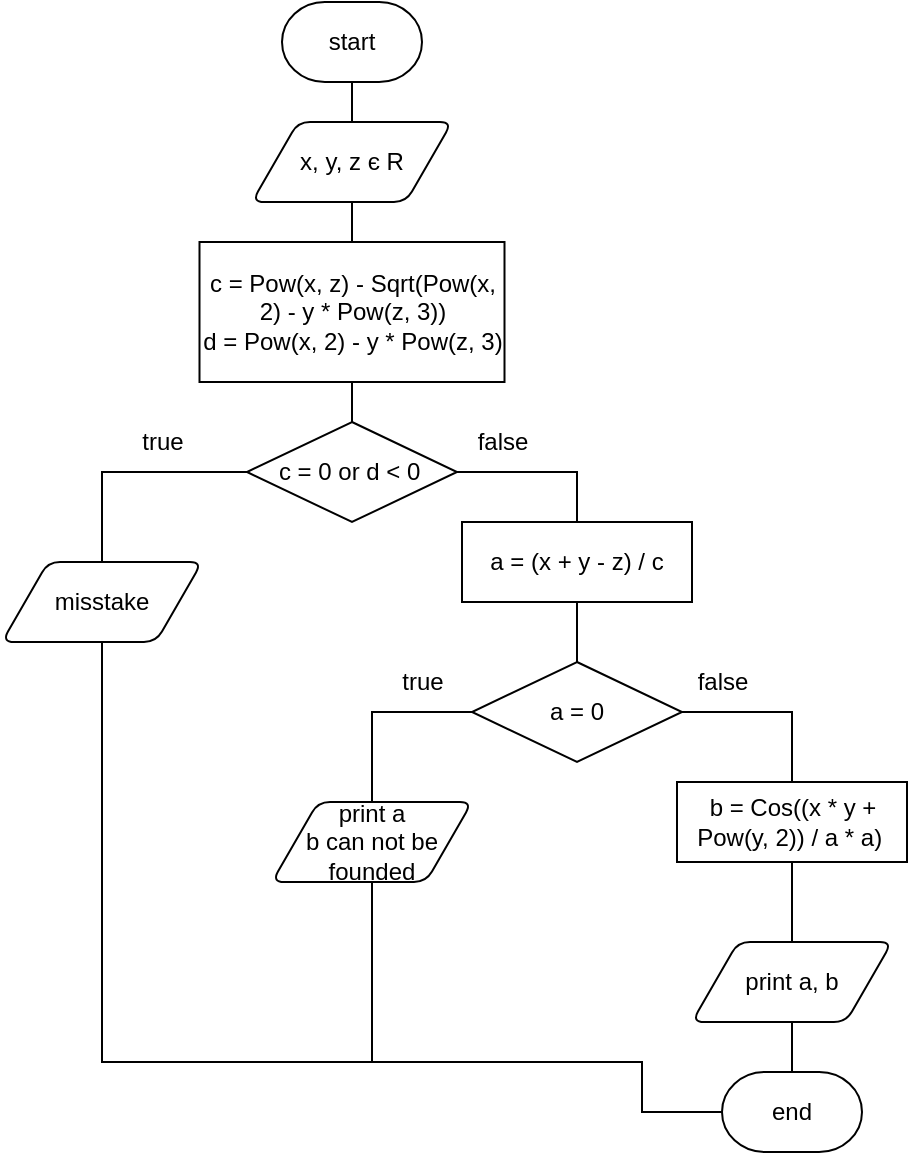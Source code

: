 <mxfile version="15.5.0" type="device"><diagram id="eh9Bz8EMLVQfS6KDi9Xi" name="Page-1"><mxGraphModel dx="419" dy="783" grid="1" gridSize="10" guides="1" tooltips="1" connect="1" arrows="1" fold="1" page="1" pageScale="1" pageWidth="827" pageHeight="1169" math="0" shadow="0"><root><mxCell id="0"/><mxCell id="1" parent="0"/><mxCell id="L-hGjQMrcK5rlgw5g46D-3" style="edgeStyle=orthogonalEdgeStyle;rounded=0;orthogonalLoop=1;jettySize=auto;html=1;exitX=0.5;exitY=1;exitDx=0;exitDy=0;exitPerimeter=0;entryX=0.5;entryY=0;entryDx=0;entryDy=0;endArrow=none;endFill=0;" edge="1" parent="1" source="L-hGjQMrcK5rlgw5g46D-1" target="L-hGjQMrcK5rlgw5g46D-2"><mxGeometry relative="1" as="geometry"/></mxCell><mxCell id="L-hGjQMrcK5rlgw5g46D-1" value="start" style="strokeWidth=1;html=1;shape=mxgraph.flowchart.terminator;whiteSpace=wrap;" vertex="1" parent="1"><mxGeometry x="370" y="30" width="70" height="40" as="geometry"/></mxCell><mxCell id="L-hGjQMrcK5rlgw5g46D-5" style="edgeStyle=orthogonalEdgeStyle;rounded=0;orthogonalLoop=1;jettySize=auto;html=1;exitX=0.5;exitY=1;exitDx=0;exitDy=0;entryX=0.5;entryY=0;entryDx=0;entryDy=0;endArrow=none;endFill=0;" edge="1" parent="1" source="L-hGjQMrcK5rlgw5g46D-2" target="L-hGjQMrcK5rlgw5g46D-4"><mxGeometry relative="1" as="geometry"/></mxCell><mxCell id="L-hGjQMrcK5rlgw5g46D-2" value="x, y, z є R" style="shape=parallelogram;html=1;strokeWidth=1;perimeter=parallelogramPerimeter;whiteSpace=wrap;rounded=1;arcSize=12;size=0.23;" vertex="1" parent="1"><mxGeometry x="355" y="90" width="100" height="40" as="geometry"/></mxCell><mxCell id="L-hGjQMrcK5rlgw5g46D-7" style="edgeStyle=orthogonalEdgeStyle;rounded=0;orthogonalLoop=1;jettySize=auto;html=1;exitX=0.5;exitY=1;exitDx=0;exitDy=0;endArrow=none;endFill=0;" edge="1" parent="1" source="L-hGjQMrcK5rlgw5g46D-4" target="L-hGjQMrcK5rlgw5g46D-6"><mxGeometry relative="1" as="geometry"/></mxCell><mxCell id="L-hGjQMrcK5rlgw5g46D-4" value="c = Pow(x, z) - Sqrt(Pow(x, 2) - y * Pow(z, 3))&lt;br&gt;d = Pow(x, 2) - y * Pow(z, 3)" style="rounded=0;whiteSpace=wrap;html=1;strokeWidth=1;" vertex="1" parent="1"><mxGeometry x="328.75" y="150" width="152.5" height="70" as="geometry"/></mxCell><mxCell id="L-hGjQMrcK5rlgw5g46D-10" style="edgeStyle=orthogonalEdgeStyle;rounded=0;orthogonalLoop=1;jettySize=auto;html=1;exitX=1;exitY=0.5;exitDx=0;exitDy=0;exitPerimeter=0;entryX=0.5;entryY=0;entryDx=0;entryDy=0;endArrow=none;endFill=0;" edge="1" parent="1" source="L-hGjQMrcK5rlgw5g46D-6" target="L-hGjQMrcK5rlgw5g46D-9"><mxGeometry relative="1" as="geometry"/></mxCell><mxCell id="L-hGjQMrcK5rlgw5g46D-22" style="edgeStyle=orthogonalEdgeStyle;rounded=0;orthogonalLoop=1;jettySize=auto;html=1;exitX=0;exitY=0.5;exitDx=0;exitDy=0;exitPerimeter=0;entryX=0.5;entryY=0;entryDx=0;entryDy=0;endArrow=none;endFill=0;" edge="1" parent="1" source="L-hGjQMrcK5rlgw5g46D-6" target="L-hGjQMrcK5rlgw5g46D-21"><mxGeometry relative="1" as="geometry"/></mxCell><mxCell id="L-hGjQMrcK5rlgw5g46D-6" value="c = 0 or d &amp;lt; 0&amp;nbsp;" style="strokeWidth=1;html=1;shape=mxgraph.flowchart.decision;whiteSpace=wrap;" vertex="1" parent="1"><mxGeometry x="352.5" y="240" width="105" height="50" as="geometry"/></mxCell><mxCell id="L-hGjQMrcK5rlgw5g46D-12" style="edgeStyle=orthogonalEdgeStyle;rounded=0;orthogonalLoop=1;jettySize=auto;html=1;exitX=0.5;exitY=1;exitDx=0;exitDy=0;entryX=0.5;entryY=0;entryDx=0;entryDy=0;entryPerimeter=0;endArrow=none;endFill=0;" edge="1" parent="1" source="L-hGjQMrcK5rlgw5g46D-9" target="L-hGjQMrcK5rlgw5g46D-11"><mxGeometry relative="1" as="geometry"/></mxCell><mxCell id="L-hGjQMrcK5rlgw5g46D-9" value="a = (x + y - z) / c" style="rounded=0;whiteSpace=wrap;html=1;strokeWidth=1;" vertex="1" parent="1"><mxGeometry x="460" y="290" width="115" height="40" as="geometry"/></mxCell><mxCell id="L-hGjQMrcK5rlgw5g46D-15" style="edgeStyle=orthogonalEdgeStyle;rounded=0;orthogonalLoop=1;jettySize=auto;html=1;exitX=1;exitY=0.5;exitDx=0;exitDy=0;exitPerimeter=0;entryX=0.5;entryY=0;entryDx=0;entryDy=0;endArrow=none;endFill=0;" edge="1" parent="1" source="L-hGjQMrcK5rlgw5g46D-11" target="L-hGjQMrcK5rlgw5g46D-14"><mxGeometry relative="1" as="geometry"/></mxCell><mxCell id="L-hGjQMrcK5rlgw5g46D-26" style="edgeStyle=orthogonalEdgeStyle;rounded=0;orthogonalLoop=1;jettySize=auto;html=1;exitX=0;exitY=0.5;exitDx=0;exitDy=0;exitPerimeter=0;endArrow=none;endFill=0;" edge="1" parent="1" source="L-hGjQMrcK5rlgw5g46D-11" target="L-hGjQMrcK5rlgw5g46D-27"><mxGeometry relative="1" as="geometry"><mxPoint x="410" y="440.0" as="targetPoint"/></mxGeometry></mxCell><mxCell id="L-hGjQMrcK5rlgw5g46D-11" value="a = 0" style="strokeWidth=1;html=1;shape=mxgraph.flowchart.decision;whiteSpace=wrap;" vertex="1" parent="1"><mxGeometry x="465" y="360" width="105" height="50" as="geometry"/></mxCell><mxCell id="L-hGjQMrcK5rlgw5g46D-13" value="end" style="strokeWidth=1;html=1;shape=mxgraph.flowchart.terminator;whiteSpace=wrap;" vertex="1" parent="1"><mxGeometry x="590" y="565" width="70" height="40" as="geometry"/></mxCell><mxCell id="L-hGjQMrcK5rlgw5g46D-17" style="edgeStyle=orthogonalEdgeStyle;rounded=0;orthogonalLoop=1;jettySize=auto;html=1;exitX=0.5;exitY=1;exitDx=0;exitDy=0;entryX=0.5;entryY=0;entryDx=0;entryDy=0;endArrow=none;endFill=0;" edge="1" parent="1" source="L-hGjQMrcK5rlgw5g46D-14" target="L-hGjQMrcK5rlgw5g46D-16"><mxGeometry relative="1" as="geometry"/></mxCell><mxCell id="L-hGjQMrcK5rlgw5g46D-14" value="b =&amp;nbsp;Cos((x * y + Pow(y, 2)) / a * a)&amp;nbsp;" style="rounded=0;whiteSpace=wrap;html=1;strokeWidth=1;" vertex="1" parent="1"><mxGeometry x="567.5" y="420" width="115" height="40" as="geometry"/></mxCell><mxCell id="L-hGjQMrcK5rlgw5g46D-18" style="edgeStyle=orthogonalEdgeStyle;rounded=0;orthogonalLoop=1;jettySize=auto;html=1;exitX=0.5;exitY=1;exitDx=0;exitDy=0;entryX=0.5;entryY=0;entryDx=0;entryDy=0;entryPerimeter=0;endArrow=none;endFill=0;" edge="1" parent="1" source="L-hGjQMrcK5rlgw5g46D-16" target="L-hGjQMrcK5rlgw5g46D-13"><mxGeometry relative="1" as="geometry"/></mxCell><mxCell id="L-hGjQMrcK5rlgw5g46D-16" value="print a, b" style="shape=parallelogram;html=1;strokeWidth=1;perimeter=parallelogramPerimeter;whiteSpace=wrap;rounded=1;arcSize=12;size=0.23;" vertex="1" parent="1"><mxGeometry x="575" y="500" width="100" height="40" as="geometry"/></mxCell><mxCell id="L-hGjQMrcK5rlgw5g46D-19" value="false" style="text;html=1;align=center;verticalAlign=middle;resizable=0;points=[];autosize=1;strokeColor=none;fillColor=none;" vertex="1" parent="1"><mxGeometry x="570" y="360" width="40" height="20" as="geometry"/></mxCell><mxCell id="L-hGjQMrcK5rlgw5g46D-20" value="false" style="text;html=1;align=center;verticalAlign=middle;resizable=0;points=[];autosize=1;strokeColor=none;fillColor=none;" vertex="1" parent="1"><mxGeometry x="460" y="240" width="40" height="20" as="geometry"/></mxCell><mxCell id="L-hGjQMrcK5rlgw5g46D-25" style="edgeStyle=orthogonalEdgeStyle;rounded=0;orthogonalLoop=1;jettySize=auto;html=1;exitX=0.5;exitY=1;exitDx=0;exitDy=0;endArrow=none;endFill=0;entryX=0;entryY=0.5;entryDx=0;entryDy=0;entryPerimeter=0;" edge="1" parent="1" source="L-hGjQMrcK5rlgw5g46D-21" target="L-hGjQMrcK5rlgw5g46D-13"><mxGeometry relative="1" as="geometry"><mxPoint x="550" y="590" as="targetPoint"/><Array as="points"><mxPoint x="280" y="560"/><mxPoint x="550" y="560"/><mxPoint x="550" y="585"/></Array></mxGeometry></mxCell><mxCell id="L-hGjQMrcK5rlgw5g46D-21" value="misstake" style="shape=parallelogram;html=1;strokeWidth=1;perimeter=parallelogramPerimeter;whiteSpace=wrap;rounded=1;arcSize=12;size=0.23;" vertex="1" parent="1"><mxGeometry x="230" y="310" width="100" height="40" as="geometry"/></mxCell><mxCell id="L-hGjQMrcK5rlgw5g46D-28" style="edgeStyle=orthogonalEdgeStyle;rounded=0;orthogonalLoop=1;jettySize=auto;html=1;exitX=0.5;exitY=1;exitDx=0;exitDy=0;endArrow=none;endFill=0;" edge="1" parent="1" source="L-hGjQMrcK5rlgw5g46D-27"><mxGeometry relative="1" as="geometry"><mxPoint x="415" y="560" as="targetPoint"/></mxGeometry></mxCell><mxCell id="L-hGjQMrcK5rlgw5g46D-27" value="print a&lt;br&gt;b can not be founded" style="shape=parallelogram;html=1;strokeWidth=1;perimeter=parallelogramPerimeter;whiteSpace=wrap;rounded=1;arcSize=12;size=0.23;" vertex="1" parent="1"><mxGeometry x="365" y="430.0" width="100" height="40" as="geometry"/></mxCell><mxCell id="L-hGjQMrcK5rlgw5g46D-29" value="true" style="text;html=1;align=center;verticalAlign=middle;resizable=0;points=[];autosize=1;strokeColor=none;fillColor=none;" vertex="1" parent="1"><mxGeometry x="420" y="360" width="40" height="20" as="geometry"/></mxCell><mxCell id="L-hGjQMrcK5rlgw5g46D-30" value="true" style="text;html=1;align=center;verticalAlign=middle;resizable=0;points=[];autosize=1;strokeColor=none;fillColor=none;" vertex="1" parent="1"><mxGeometry x="290" y="240" width="40" height="20" as="geometry"/></mxCell></root></mxGraphModel></diagram></mxfile>